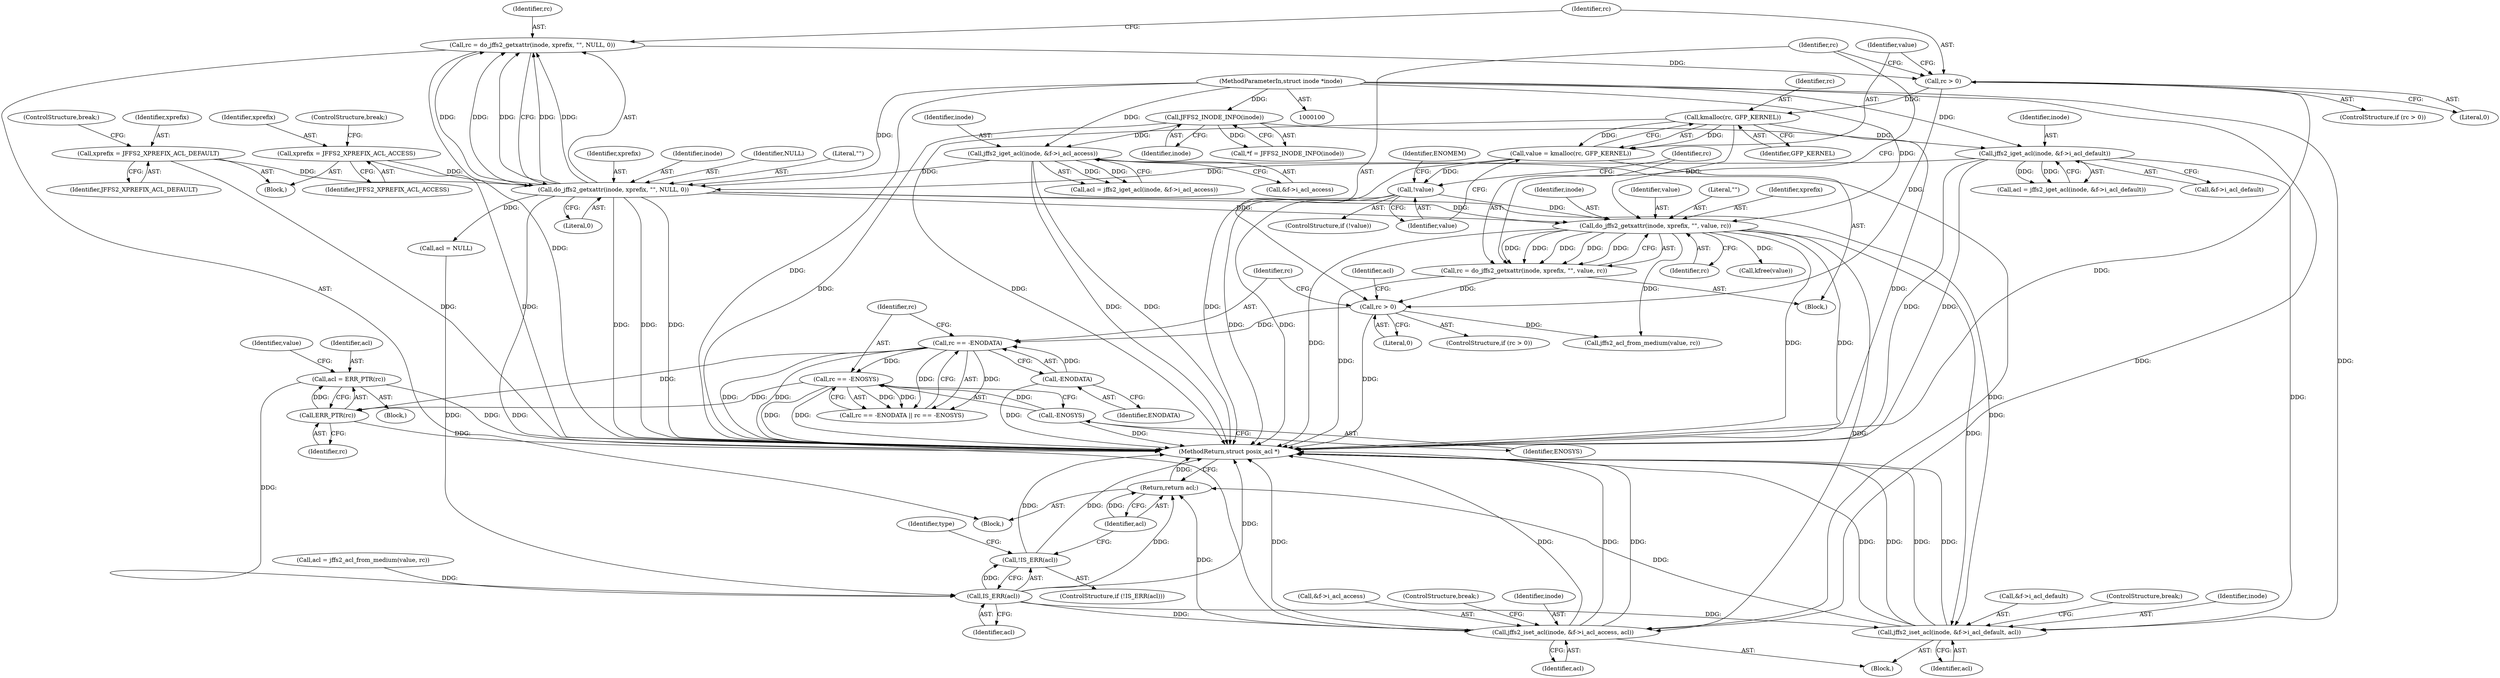 digraph "0_infradead_9ed437c50d89eabae763dd422579f73fdebf288d@pointer" {
"1000222" [label="(Call,acl = ERR_PTR(rc))"];
"1000224" [label="(Call,ERR_PTR(rc))"];
"1000208" [label="(Call,rc == -ENODATA)"];
"1000196" [label="(Call,rc > 0)"];
"1000187" [label="(Call,rc = do_jffs2_getxattr(inode, xprefix, \"\", value, rc))"];
"1000189" [label="(Call,do_jffs2_getxattr(inode, xprefix, \"\", value, rc))"];
"1000164" [label="(Call,do_jffs2_getxattr(inode, xprefix, \"\", NULL, 0))"];
"1000141" [label="(Call,jffs2_iget_acl(inode, &f->i_acl_default))"];
"1000107" [label="(Call,JFFS2_INODE_INFO(inode))"];
"1000101" [label="(MethodParameterIn,struct inode *inode)"];
"1000122" [label="(Call,jffs2_iget_acl(inode, &f->i_acl_access))"];
"1000153" [label="(Call,xprefix = JFFS2_XPREFIX_ACL_DEFAULT)"];
"1000134" [label="(Call,xprefix = JFFS2_XPREFIX_ACL_ACCESS)"];
"1000181" [label="(Call,!value)"];
"1000175" [label="(Call,value = kmalloc(rc, GFP_KERNEL))"];
"1000177" [label="(Call,kmalloc(rc, GFP_KERNEL))"];
"1000171" [label="(Call,rc > 0)"];
"1000162" [label="(Call,rc = do_jffs2_getxattr(inode, xprefix, \"\", NULL, 0))"];
"1000210" [label="(Call,-ENODATA)"];
"1000212" [label="(Call,rc == -ENOSYS)"];
"1000214" [label="(Call,-ENOSYS)"];
"1000232" [label="(Call,IS_ERR(acl))"];
"1000231" [label="(Call,!IS_ERR(acl))"];
"1000239" [label="(Call,jffs2_iset_acl(inode, &f->i_acl_access, acl))"];
"1000256" [label="(Return,return acl;)"];
"1000248" [label="(Call,jffs2_iset_acl(inode, &f->i_acl_default, acl))"];
"1000224" [label="(Call,ERR_PTR(rc))"];
"1000227" [label="(Identifier,value)"];
"1000124" [label="(Call,&f->i_acl_access)"];
"1000177" [label="(Call,kmalloc(rc, GFP_KERNEL))"];
"1000241" [label="(Call,&f->i_acl_access)"];
"1000137" [label="(ControlStructure,break;)"];
"1000134" [label="(Call,xprefix = JFFS2_XPREFIX_ACL_ACCESS)"];
"1000118" [label="(Block,)"];
"1000166" [label="(Identifier,xprefix)"];
"1000257" [label="(Identifier,acl)"];
"1000187" [label="(Call,rc = do_jffs2_getxattr(inode, xprefix, \"\", value, rc))"];
"1000250" [label="(Call,&f->i_acl_default)"];
"1000201" [label="(Identifier,acl)"];
"1000213" [label="(Identifier,rc)"];
"1000233" [label="(Identifier,acl)"];
"1000135" [label="(Identifier,xprefix)"];
"1000139" [label="(Call,acl = jffs2_iget_acl(inode, &f->i_acl_default))"];
"1000175" [label="(Call,value = kmalloc(rc, GFP_KERNEL))"];
"1000180" [label="(ControlStructure,if (!value))"];
"1000225" [label="(Identifier,rc)"];
"1000188" [label="(Identifier,rc)"];
"1000172" [label="(Identifier,rc)"];
"1000246" [label="(ControlStructure,break;)"];
"1000179" [label="(Identifier,GFP_KERNEL)"];
"1000181" [label="(Call,!value)"];
"1000222" [label="(Call,acl = ERR_PTR(rc))"];
"1000165" [label="(Identifier,inode)"];
"1000209" [label="(Identifier,rc)"];
"1000173" [label="(Literal,0)"];
"1000258" [label="(MethodReturn,struct posix_acl *)"];
"1000194" [label="(Identifier,rc)"];
"1000168" [label="(Identifier,NULL)"];
"1000123" [label="(Identifier,inode)"];
"1000212" [label="(Call,rc == -ENOSYS)"];
"1000230" [label="(ControlStructure,if (!IS_ERR(acl)))"];
"1000198" [label="(Literal,0)"];
"1000191" [label="(Identifier,xprefix)"];
"1000120" [label="(Call,acl = jffs2_iget_acl(inode, &f->i_acl_access))"];
"1000105" [label="(Call,*f = JFFS2_INODE_INFO(inode))"];
"1000162" [label="(Call,rc = do_jffs2_getxattr(inode, xprefix, \"\", NULL, 0))"];
"1000217" [label="(Call,acl = NULL)"];
"1000189" [label="(Call,do_jffs2_getxattr(inode, xprefix, \"\", value, rc))"];
"1000107" [label="(Call,JFFS2_INODE_INFO(inode))"];
"1000245" [label="(Identifier,acl)"];
"1000228" [label="(Call,kfree(value))"];
"1000153" [label="(Call,xprefix = JFFS2_XPREFIX_ACL_DEFAULT)"];
"1000232" [label="(Call,IS_ERR(acl))"];
"1000154" [label="(Identifier,xprefix)"];
"1000169" [label="(Literal,0)"];
"1000143" [label="(Call,&f->i_acl_default)"];
"1000190" [label="(Identifier,inode)"];
"1000254" [label="(Identifier,acl)"];
"1000141" [label="(Call,jffs2_iget_acl(inode, &f->i_acl_default))"];
"1000200" [label="(Call,acl = jffs2_acl_from_medium(value, rc))"];
"1000186" [label="(Identifier,ENOMEM)"];
"1000195" [label="(ControlStructure,if (rc > 0))"];
"1000155" [label="(Identifier,JFFS2_XPREFIX_ACL_DEFAULT)"];
"1000142" [label="(Identifier,inode)"];
"1000211" [label="(Identifier,ENODATA)"];
"1000240" [label="(Identifier,inode)"];
"1000108" [label="(Identifier,inode)"];
"1000197" [label="(Identifier,rc)"];
"1000248" [label="(Call,jffs2_iset_acl(inode, &f->i_acl_default, acl))"];
"1000176" [label="(Identifier,value)"];
"1000170" [label="(ControlStructure,if (rc > 0))"];
"1000101" [label="(MethodParameterIn,struct inode *inode)"];
"1000196" [label="(Call,rc > 0)"];
"1000163" [label="(Identifier,rc)"];
"1000223" [label="(Identifier,acl)"];
"1000122" [label="(Call,jffs2_iget_acl(inode, &f->i_acl_access))"];
"1000193" [label="(Identifier,value)"];
"1000207" [label="(Call,rc == -ENODATA || rc == -ENOSYS)"];
"1000255" [label="(ControlStructure,break;)"];
"1000192" [label="(Literal,\"\")"];
"1000239" [label="(Call,jffs2_iset_acl(inode, &f->i_acl_access, acl))"];
"1000156" [label="(ControlStructure,break;)"];
"1000210" [label="(Call,-ENODATA)"];
"1000164" [label="(Call,do_jffs2_getxattr(inode, xprefix, \"\", NULL, 0))"];
"1000174" [label="(Block,)"];
"1000182" [label="(Identifier,value)"];
"1000256" [label="(Return,return acl;)"];
"1000171" [label="(Call,rc > 0)"];
"1000214" [label="(Call,-ENOSYS)"];
"1000178" [label="(Identifier,rc)"];
"1000236" [label="(Identifier,type)"];
"1000249" [label="(Identifier,inode)"];
"1000103" [label="(Block,)"];
"1000221" [label="(Block,)"];
"1000231" [label="(Call,!IS_ERR(acl))"];
"1000215" [label="(Identifier,ENOSYS)"];
"1000237" [label="(Block,)"];
"1000208" [label="(Call,rc == -ENODATA)"];
"1000202" [label="(Call,jffs2_acl_from_medium(value, rc))"];
"1000167" [label="(Literal,\"\")"];
"1000136" [label="(Identifier,JFFS2_XPREFIX_ACL_ACCESS)"];
"1000222" -> "1000221"  [label="AST: "];
"1000222" -> "1000224"  [label="CFG: "];
"1000223" -> "1000222"  [label="AST: "];
"1000224" -> "1000222"  [label="AST: "];
"1000227" -> "1000222"  [label="CFG: "];
"1000222" -> "1000258"  [label="DDG: "];
"1000224" -> "1000222"  [label="DDG: "];
"1000222" -> "1000232"  [label="DDG: "];
"1000224" -> "1000225"  [label="CFG: "];
"1000225" -> "1000224"  [label="AST: "];
"1000224" -> "1000258"  [label="DDG: "];
"1000208" -> "1000224"  [label="DDG: "];
"1000212" -> "1000224"  [label="DDG: "];
"1000208" -> "1000207"  [label="AST: "];
"1000208" -> "1000210"  [label="CFG: "];
"1000209" -> "1000208"  [label="AST: "];
"1000210" -> "1000208"  [label="AST: "];
"1000213" -> "1000208"  [label="CFG: "];
"1000207" -> "1000208"  [label="CFG: "];
"1000208" -> "1000258"  [label="DDG: "];
"1000208" -> "1000258"  [label="DDG: "];
"1000208" -> "1000207"  [label="DDG: "];
"1000208" -> "1000207"  [label="DDG: "];
"1000196" -> "1000208"  [label="DDG: "];
"1000210" -> "1000208"  [label="DDG: "];
"1000208" -> "1000212"  [label="DDG: "];
"1000196" -> "1000195"  [label="AST: "];
"1000196" -> "1000198"  [label="CFG: "];
"1000197" -> "1000196"  [label="AST: "];
"1000198" -> "1000196"  [label="AST: "];
"1000201" -> "1000196"  [label="CFG: "];
"1000209" -> "1000196"  [label="CFG: "];
"1000196" -> "1000258"  [label="DDG: "];
"1000187" -> "1000196"  [label="DDG: "];
"1000171" -> "1000196"  [label="DDG: "];
"1000196" -> "1000202"  [label="DDG: "];
"1000187" -> "1000174"  [label="AST: "];
"1000187" -> "1000189"  [label="CFG: "];
"1000188" -> "1000187"  [label="AST: "];
"1000189" -> "1000187"  [label="AST: "];
"1000197" -> "1000187"  [label="CFG: "];
"1000187" -> "1000258"  [label="DDG: "];
"1000189" -> "1000187"  [label="DDG: "];
"1000189" -> "1000187"  [label="DDG: "];
"1000189" -> "1000187"  [label="DDG: "];
"1000189" -> "1000187"  [label="DDG: "];
"1000189" -> "1000187"  [label="DDG: "];
"1000189" -> "1000194"  [label="CFG: "];
"1000190" -> "1000189"  [label="AST: "];
"1000191" -> "1000189"  [label="AST: "];
"1000192" -> "1000189"  [label="AST: "];
"1000193" -> "1000189"  [label="AST: "];
"1000194" -> "1000189"  [label="AST: "];
"1000189" -> "1000258"  [label="DDG: "];
"1000189" -> "1000258"  [label="DDG: "];
"1000189" -> "1000258"  [label="DDG: "];
"1000164" -> "1000189"  [label="DDG: "];
"1000164" -> "1000189"  [label="DDG: "];
"1000101" -> "1000189"  [label="DDG: "];
"1000181" -> "1000189"  [label="DDG: "];
"1000177" -> "1000189"  [label="DDG: "];
"1000189" -> "1000202"  [label="DDG: "];
"1000189" -> "1000228"  [label="DDG: "];
"1000189" -> "1000239"  [label="DDG: "];
"1000189" -> "1000248"  [label="DDG: "];
"1000164" -> "1000162"  [label="AST: "];
"1000164" -> "1000169"  [label="CFG: "];
"1000165" -> "1000164"  [label="AST: "];
"1000166" -> "1000164"  [label="AST: "];
"1000167" -> "1000164"  [label="AST: "];
"1000168" -> "1000164"  [label="AST: "];
"1000169" -> "1000164"  [label="AST: "];
"1000162" -> "1000164"  [label="CFG: "];
"1000164" -> "1000258"  [label="DDG: "];
"1000164" -> "1000258"  [label="DDG: "];
"1000164" -> "1000258"  [label="DDG: "];
"1000164" -> "1000162"  [label="DDG: "];
"1000164" -> "1000162"  [label="DDG: "];
"1000164" -> "1000162"  [label="DDG: "];
"1000164" -> "1000162"  [label="DDG: "];
"1000164" -> "1000162"  [label="DDG: "];
"1000141" -> "1000164"  [label="DDG: "];
"1000122" -> "1000164"  [label="DDG: "];
"1000101" -> "1000164"  [label="DDG: "];
"1000153" -> "1000164"  [label="DDG: "];
"1000134" -> "1000164"  [label="DDG: "];
"1000164" -> "1000217"  [label="DDG: "];
"1000164" -> "1000239"  [label="DDG: "];
"1000164" -> "1000248"  [label="DDG: "];
"1000141" -> "1000139"  [label="AST: "];
"1000141" -> "1000143"  [label="CFG: "];
"1000142" -> "1000141"  [label="AST: "];
"1000143" -> "1000141"  [label="AST: "];
"1000139" -> "1000141"  [label="CFG: "];
"1000141" -> "1000258"  [label="DDG: "];
"1000141" -> "1000258"  [label="DDG: "];
"1000141" -> "1000139"  [label="DDG: "];
"1000141" -> "1000139"  [label="DDG: "];
"1000107" -> "1000141"  [label="DDG: "];
"1000101" -> "1000141"  [label="DDG: "];
"1000141" -> "1000248"  [label="DDG: "];
"1000107" -> "1000105"  [label="AST: "];
"1000107" -> "1000108"  [label="CFG: "];
"1000108" -> "1000107"  [label="AST: "];
"1000105" -> "1000107"  [label="CFG: "];
"1000107" -> "1000258"  [label="DDG: "];
"1000107" -> "1000105"  [label="DDG: "];
"1000101" -> "1000107"  [label="DDG: "];
"1000107" -> "1000122"  [label="DDG: "];
"1000101" -> "1000100"  [label="AST: "];
"1000101" -> "1000258"  [label="DDG: "];
"1000101" -> "1000122"  [label="DDG: "];
"1000101" -> "1000239"  [label="DDG: "];
"1000101" -> "1000248"  [label="DDG: "];
"1000122" -> "1000120"  [label="AST: "];
"1000122" -> "1000124"  [label="CFG: "];
"1000123" -> "1000122"  [label="AST: "];
"1000124" -> "1000122"  [label="AST: "];
"1000120" -> "1000122"  [label="CFG: "];
"1000122" -> "1000258"  [label="DDG: "];
"1000122" -> "1000258"  [label="DDG: "];
"1000122" -> "1000120"  [label="DDG: "];
"1000122" -> "1000120"  [label="DDG: "];
"1000122" -> "1000239"  [label="DDG: "];
"1000153" -> "1000118"  [label="AST: "];
"1000153" -> "1000155"  [label="CFG: "];
"1000154" -> "1000153"  [label="AST: "];
"1000155" -> "1000153"  [label="AST: "];
"1000156" -> "1000153"  [label="CFG: "];
"1000153" -> "1000258"  [label="DDG: "];
"1000134" -> "1000118"  [label="AST: "];
"1000134" -> "1000136"  [label="CFG: "];
"1000135" -> "1000134"  [label="AST: "];
"1000136" -> "1000134"  [label="AST: "];
"1000137" -> "1000134"  [label="CFG: "];
"1000134" -> "1000258"  [label="DDG: "];
"1000181" -> "1000180"  [label="AST: "];
"1000181" -> "1000182"  [label="CFG: "];
"1000182" -> "1000181"  [label="AST: "];
"1000186" -> "1000181"  [label="CFG: "];
"1000188" -> "1000181"  [label="CFG: "];
"1000181" -> "1000258"  [label="DDG: "];
"1000181" -> "1000258"  [label="DDG: "];
"1000175" -> "1000181"  [label="DDG: "];
"1000175" -> "1000174"  [label="AST: "];
"1000175" -> "1000177"  [label="CFG: "];
"1000176" -> "1000175"  [label="AST: "];
"1000177" -> "1000175"  [label="AST: "];
"1000182" -> "1000175"  [label="CFG: "];
"1000175" -> "1000258"  [label="DDG: "];
"1000177" -> "1000175"  [label="DDG: "];
"1000177" -> "1000175"  [label="DDG: "];
"1000177" -> "1000179"  [label="CFG: "];
"1000178" -> "1000177"  [label="AST: "];
"1000179" -> "1000177"  [label="AST: "];
"1000177" -> "1000258"  [label="DDG: "];
"1000177" -> "1000258"  [label="DDG: "];
"1000171" -> "1000177"  [label="DDG: "];
"1000171" -> "1000170"  [label="AST: "];
"1000171" -> "1000173"  [label="CFG: "];
"1000172" -> "1000171"  [label="AST: "];
"1000173" -> "1000171"  [label="AST: "];
"1000176" -> "1000171"  [label="CFG: "];
"1000197" -> "1000171"  [label="CFG: "];
"1000171" -> "1000258"  [label="DDG: "];
"1000162" -> "1000171"  [label="DDG: "];
"1000162" -> "1000103"  [label="AST: "];
"1000163" -> "1000162"  [label="AST: "];
"1000172" -> "1000162"  [label="CFG: "];
"1000162" -> "1000258"  [label="DDG: "];
"1000210" -> "1000211"  [label="CFG: "];
"1000211" -> "1000210"  [label="AST: "];
"1000210" -> "1000258"  [label="DDG: "];
"1000212" -> "1000207"  [label="AST: "];
"1000212" -> "1000214"  [label="CFG: "];
"1000213" -> "1000212"  [label="AST: "];
"1000214" -> "1000212"  [label="AST: "];
"1000207" -> "1000212"  [label="CFG: "];
"1000212" -> "1000258"  [label="DDG: "];
"1000212" -> "1000258"  [label="DDG: "];
"1000212" -> "1000207"  [label="DDG: "];
"1000212" -> "1000207"  [label="DDG: "];
"1000214" -> "1000212"  [label="DDG: "];
"1000214" -> "1000215"  [label="CFG: "];
"1000215" -> "1000214"  [label="AST: "];
"1000214" -> "1000258"  [label="DDG: "];
"1000232" -> "1000231"  [label="AST: "];
"1000232" -> "1000233"  [label="CFG: "];
"1000233" -> "1000232"  [label="AST: "];
"1000231" -> "1000232"  [label="CFG: "];
"1000232" -> "1000258"  [label="DDG: "];
"1000232" -> "1000231"  [label="DDG: "];
"1000200" -> "1000232"  [label="DDG: "];
"1000217" -> "1000232"  [label="DDG: "];
"1000232" -> "1000239"  [label="DDG: "];
"1000232" -> "1000248"  [label="DDG: "];
"1000232" -> "1000256"  [label="DDG: "];
"1000231" -> "1000230"  [label="AST: "];
"1000236" -> "1000231"  [label="CFG: "];
"1000257" -> "1000231"  [label="CFG: "];
"1000231" -> "1000258"  [label="DDG: "];
"1000231" -> "1000258"  [label="DDG: "];
"1000239" -> "1000237"  [label="AST: "];
"1000239" -> "1000245"  [label="CFG: "];
"1000240" -> "1000239"  [label="AST: "];
"1000241" -> "1000239"  [label="AST: "];
"1000245" -> "1000239"  [label="AST: "];
"1000246" -> "1000239"  [label="CFG: "];
"1000239" -> "1000258"  [label="DDG: "];
"1000239" -> "1000258"  [label="DDG: "];
"1000239" -> "1000258"  [label="DDG: "];
"1000239" -> "1000258"  [label="DDG: "];
"1000239" -> "1000256"  [label="DDG: "];
"1000256" -> "1000103"  [label="AST: "];
"1000256" -> "1000257"  [label="CFG: "];
"1000257" -> "1000256"  [label="AST: "];
"1000258" -> "1000256"  [label="CFG: "];
"1000256" -> "1000258"  [label="DDG: "];
"1000257" -> "1000256"  [label="DDG: "];
"1000248" -> "1000256"  [label="DDG: "];
"1000248" -> "1000237"  [label="AST: "];
"1000248" -> "1000254"  [label="CFG: "];
"1000249" -> "1000248"  [label="AST: "];
"1000250" -> "1000248"  [label="AST: "];
"1000254" -> "1000248"  [label="AST: "];
"1000255" -> "1000248"  [label="CFG: "];
"1000248" -> "1000258"  [label="DDG: "];
"1000248" -> "1000258"  [label="DDG: "];
"1000248" -> "1000258"  [label="DDG: "];
"1000248" -> "1000258"  [label="DDG: "];
}
